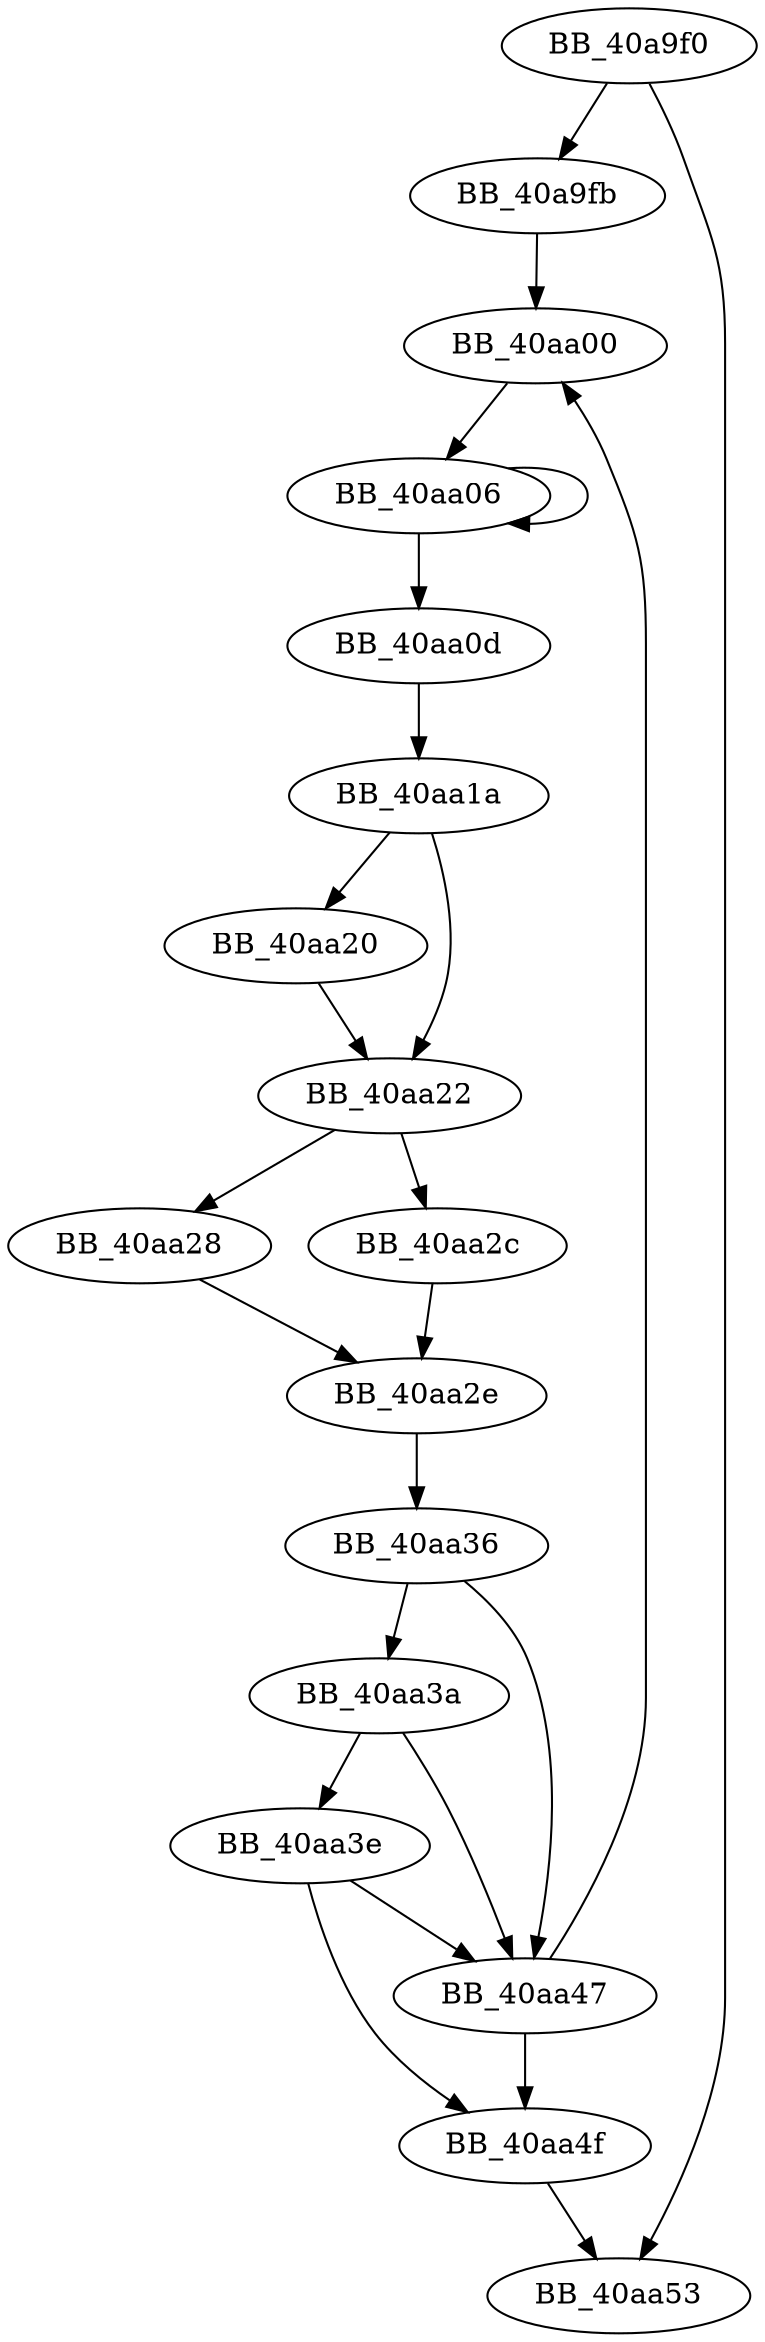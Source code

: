 DiGraph sub_40A9F0{
BB_40a9f0->BB_40a9fb
BB_40a9f0->BB_40aa53
BB_40a9fb->BB_40aa00
BB_40aa00->BB_40aa06
BB_40aa06->BB_40aa06
BB_40aa06->BB_40aa0d
BB_40aa0d->BB_40aa1a
BB_40aa1a->BB_40aa20
BB_40aa1a->BB_40aa22
BB_40aa20->BB_40aa22
BB_40aa22->BB_40aa28
BB_40aa22->BB_40aa2c
BB_40aa28->BB_40aa2e
BB_40aa2c->BB_40aa2e
BB_40aa2e->BB_40aa36
BB_40aa36->BB_40aa3a
BB_40aa36->BB_40aa47
BB_40aa3a->BB_40aa3e
BB_40aa3a->BB_40aa47
BB_40aa3e->BB_40aa47
BB_40aa3e->BB_40aa4f
BB_40aa47->BB_40aa00
BB_40aa47->BB_40aa4f
BB_40aa4f->BB_40aa53
}
